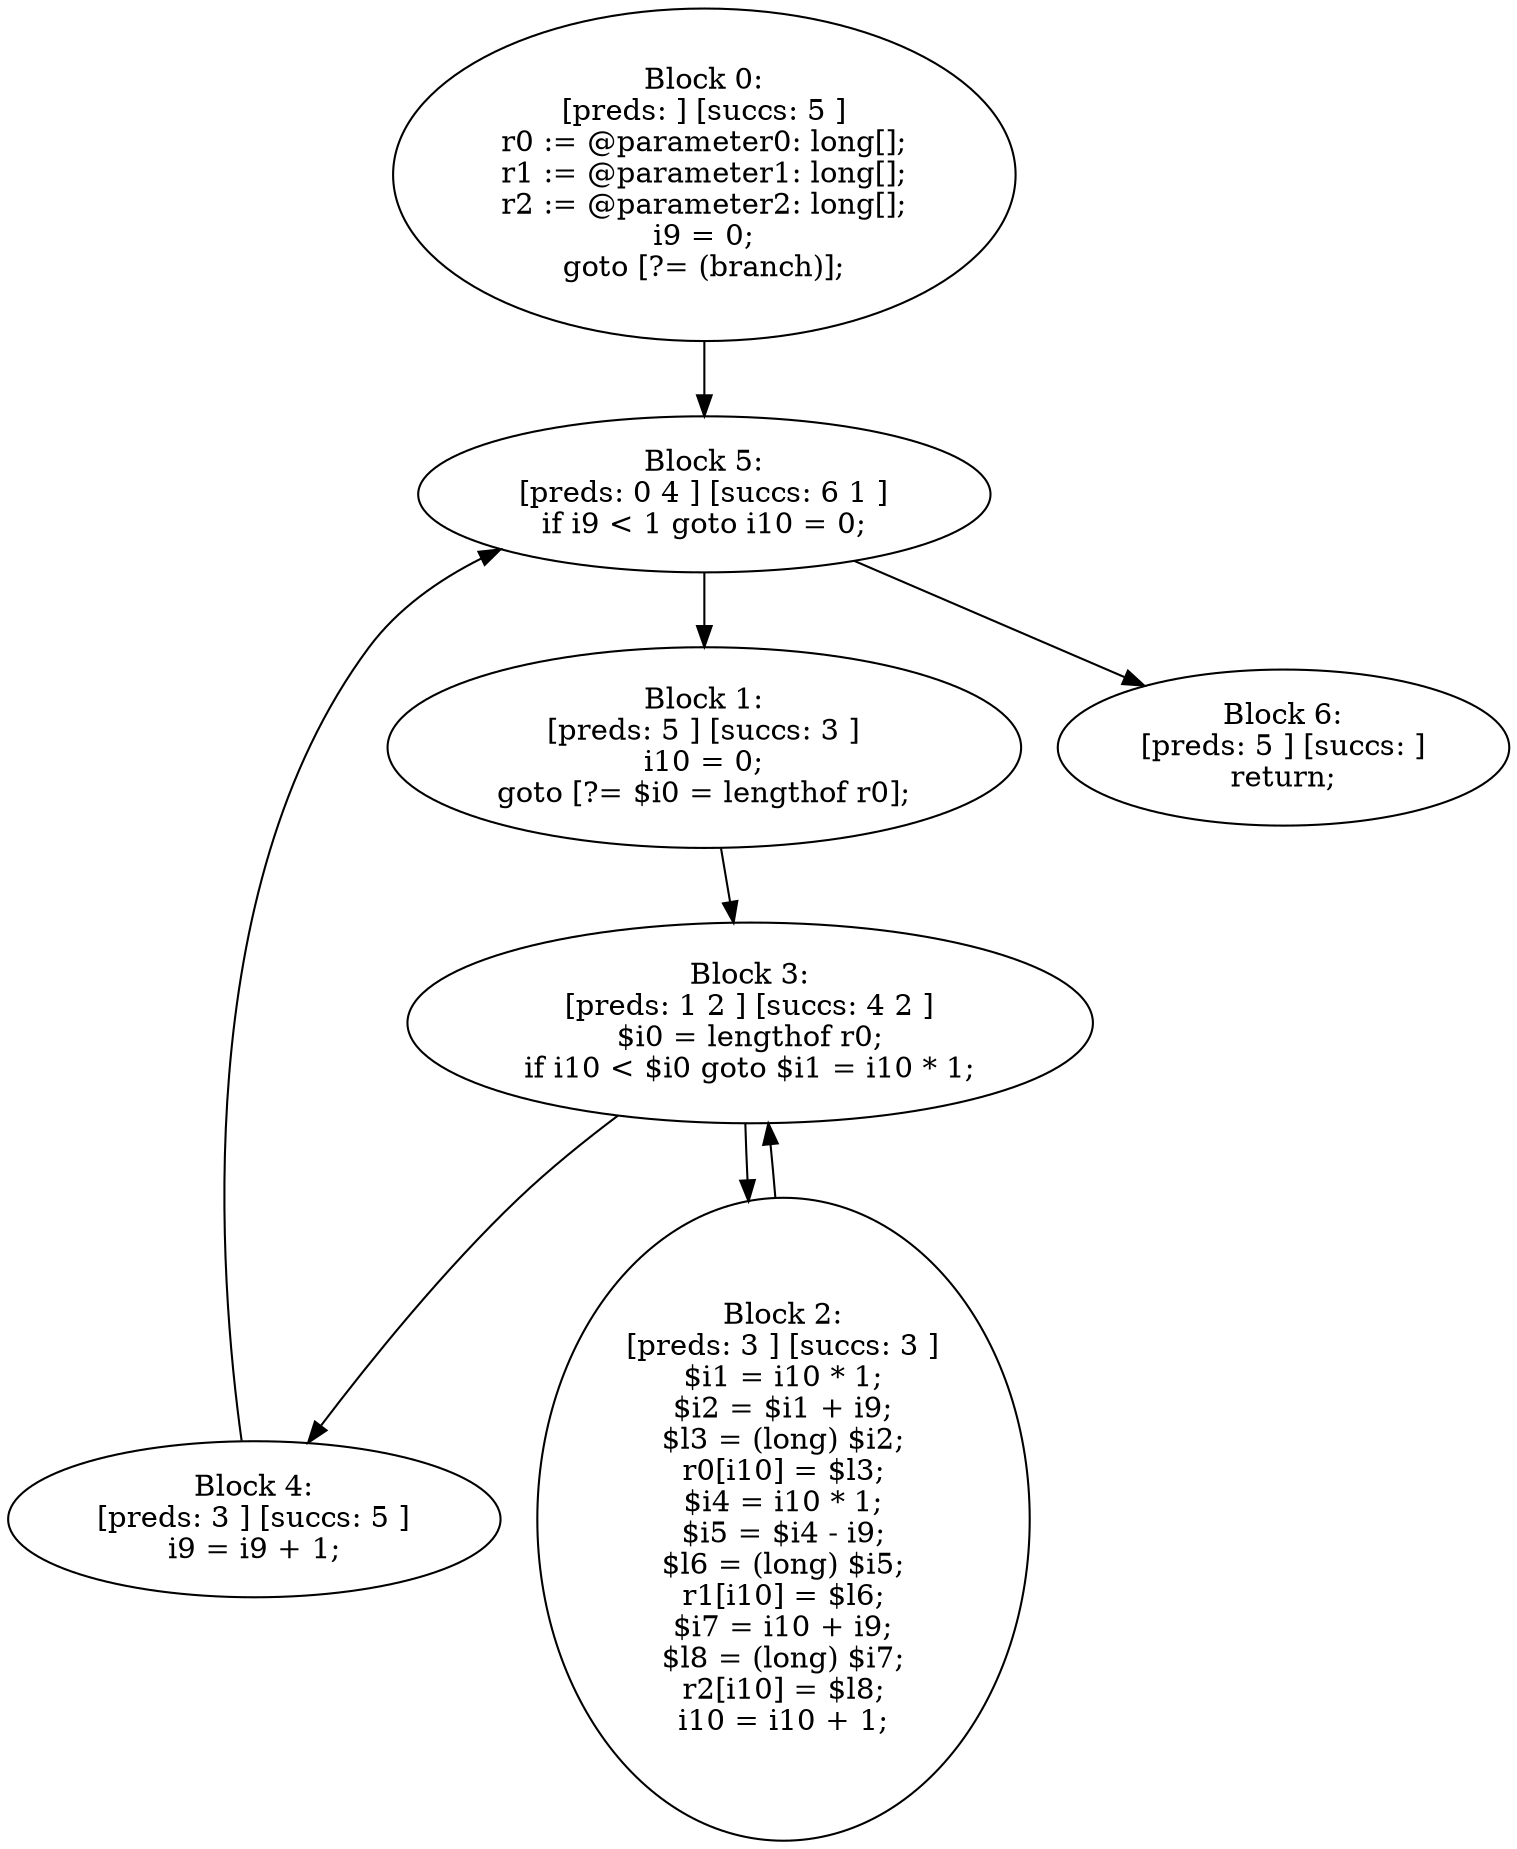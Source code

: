 digraph "unitGraph" {
    "Block 0:
[preds: ] [succs: 5 ]
r0 := @parameter0: long[];
r1 := @parameter1: long[];
r2 := @parameter2: long[];
i9 = 0;
goto [?= (branch)];
"
    "Block 1:
[preds: 5 ] [succs: 3 ]
i10 = 0;
goto [?= $i0 = lengthof r0];
"
    "Block 2:
[preds: 3 ] [succs: 3 ]
$i1 = i10 * 1;
$i2 = $i1 + i9;
$l3 = (long) $i2;
r0[i10] = $l3;
$i4 = i10 * 1;
$i5 = $i4 - i9;
$l6 = (long) $i5;
r1[i10] = $l6;
$i7 = i10 + i9;
$l8 = (long) $i7;
r2[i10] = $l8;
i10 = i10 + 1;
"
    "Block 3:
[preds: 1 2 ] [succs: 4 2 ]
$i0 = lengthof r0;
if i10 < $i0 goto $i1 = i10 * 1;
"
    "Block 4:
[preds: 3 ] [succs: 5 ]
i9 = i9 + 1;
"
    "Block 5:
[preds: 0 4 ] [succs: 6 1 ]
if i9 < 1 goto i10 = 0;
"
    "Block 6:
[preds: 5 ] [succs: ]
return;
"
    "Block 0:
[preds: ] [succs: 5 ]
r0 := @parameter0: long[];
r1 := @parameter1: long[];
r2 := @parameter2: long[];
i9 = 0;
goto [?= (branch)];
"->"Block 5:
[preds: 0 4 ] [succs: 6 1 ]
if i9 < 1 goto i10 = 0;
";
    "Block 1:
[preds: 5 ] [succs: 3 ]
i10 = 0;
goto [?= $i0 = lengthof r0];
"->"Block 3:
[preds: 1 2 ] [succs: 4 2 ]
$i0 = lengthof r0;
if i10 < $i0 goto $i1 = i10 * 1;
";
    "Block 2:
[preds: 3 ] [succs: 3 ]
$i1 = i10 * 1;
$i2 = $i1 + i9;
$l3 = (long) $i2;
r0[i10] = $l3;
$i4 = i10 * 1;
$i5 = $i4 - i9;
$l6 = (long) $i5;
r1[i10] = $l6;
$i7 = i10 + i9;
$l8 = (long) $i7;
r2[i10] = $l8;
i10 = i10 + 1;
"->"Block 3:
[preds: 1 2 ] [succs: 4 2 ]
$i0 = lengthof r0;
if i10 < $i0 goto $i1 = i10 * 1;
";
    "Block 3:
[preds: 1 2 ] [succs: 4 2 ]
$i0 = lengthof r0;
if i10 < $i0 goto $i1 = i10 * 1;
"->"Block 4:
[preds: 3 ] [succs: 5 ]
i9 = i9 + 1;
";
    "Block 3:
[preds: 1 2 ] [succs: 4 2 ]
$i0 = lengthof r0;
if i10 < $i0 goto $i1 = i10 * 1;
"->"Block 2:
[preds: 3 ] [succs: 3 ]
$i1 = i10 * 1;
$i2 = $i1 + i9;
$l3 = (long) $i2;
r0[i10] = $l3;
$i4 = i10 * 1;
$i5 = $i4 - i9;
$l6 = (long) $i5;
r1[i10] = $l6;
$i7 = i10 + i9;
$l8 = (long) $i7;
r2[i10] = $l8;
i10 = i10 + 1;
";
    "Block 4:
[preds: 3 ] [succs: 5 ]
i9 = i9 + 1;
"->"Block 5:
[preds: 0 4 ] [succs: 6 1 ]
if i9 < 1 goto i10 = 0;
";
    "Block 5:
[preds: 0 4 ] [succs: 6 1 ]
if i9 < 1 goto i10 = 0;
"->"Block 6:
[preds: 5 ] [succs: ]
return;
";
    "Block 5:
[preds: 0 4 ] [succs: 6 1 ]
if i9 < 1 goto i10 = 0;
"->"Block 1:
[preds: 5 ] [succs: 3 ]
i10 = 0;
goto [?= $i0 = lengthof r0];
";
}
